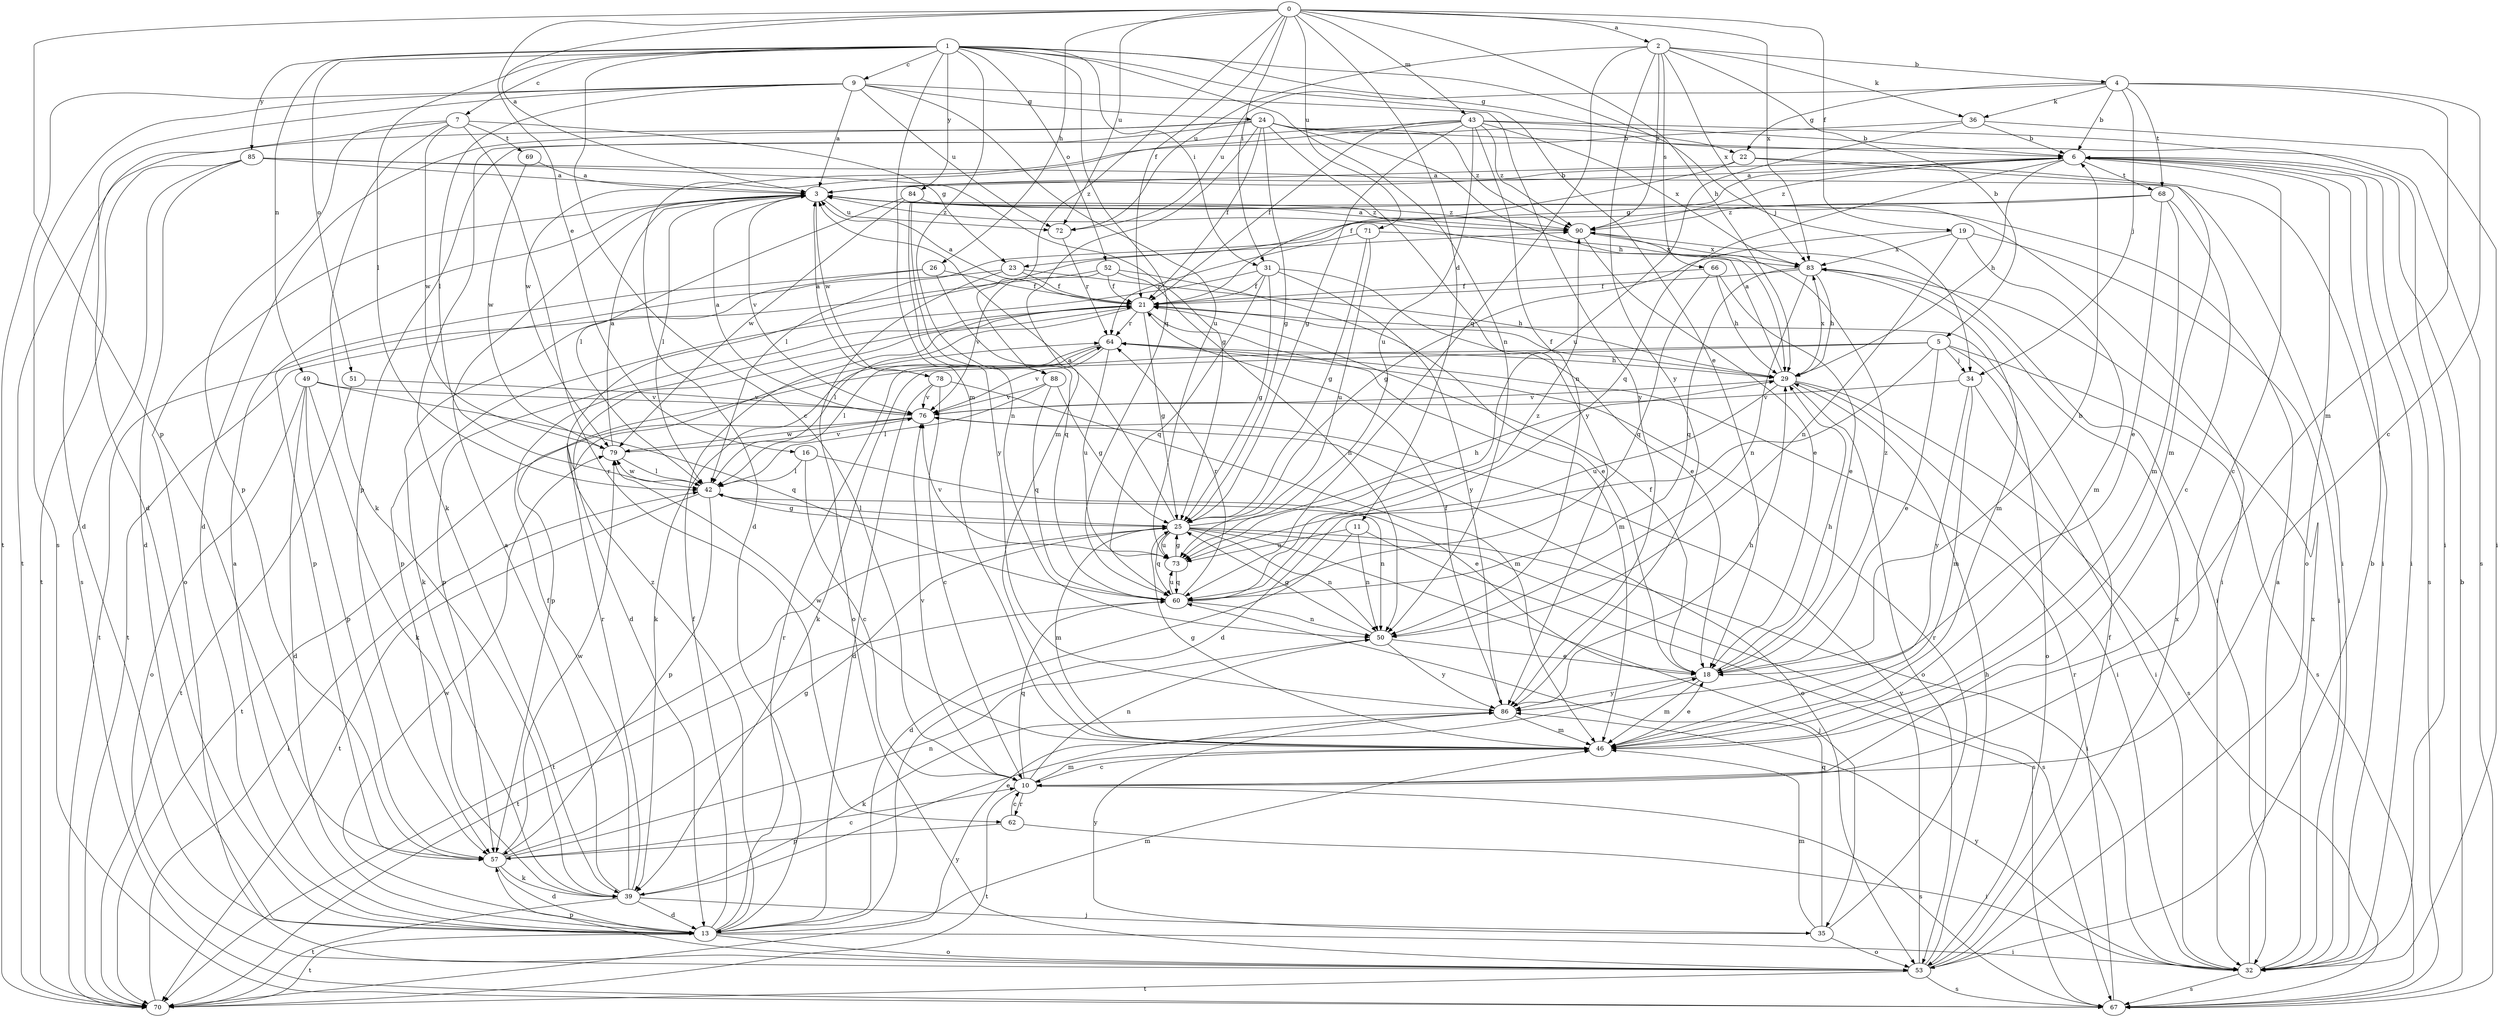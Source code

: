 strict digraph  {
0;
1;
2;
3;
4;
5;
6;
7;
9;
10;
11;
13;
16;
18;
19;
21;
22;
23;
24;
25;
26;
29;
31;
32;
34;
35;
36;
39;
42;
43;
46;
49;
50;
51;
52;
53;
57;
60;
62;
64;
66;
67;
68;
69;
70;
71;
72;
73;
76;
78;
79;
83;
84;
85;
86;
88;
90;
0 -> 2  [label=a];
0 -> 3  [label=a];
0 -> 11  [label=d];
0 -> 16  [label=e];
0 -> 19  [label=f];
0 -> 21  [label=f];
0 -> 26  [label=h];
0 -> 29  [label=h];
0 -> 31  [label=i];
0 -> 43  [label=m];
0 -> 57  [label=p];
0 -> 71  [label=u];
0 -> 72  [label=u];
0 -> 83  [label=x];
0 -> 88  [label=z];
1 -> 7  [label=c];
1 -> 9  [label=c];
1 -> 10  [label=c];
1 -> 18  [label=e];
1 -> 22  [label=g];
1 -> 31  [label=i];
1 -> 34  [label=j];
1 -> 42  [label=l];
1 -> 46  [label=m];
1 -> 49  [label=n];
1 -> 50  [label=n];
1 -> 51  [label=o];
1 -> 52  [label=o];
1 -> 60  [label=q];
1 -> 84  [label=y];
1 -> 85  [label=y];
1 -> 88  [label=z];
2 -> 4  [label=b];
2 -> 5  [label=b];
2 -> 36  [label=k];
2 -> 60  [label=q];
2 -> 66  [label=s];
2 -> 72  [label=u];
2 -> 83  [label=x];
2 -> 86  [label=y];
2 -> 90  [label=z];
3 -> 6  [label=b];
3 -> 32  [label=i];
3 -> 42  [label=l];
3 -> 53  [label=o];
3 -> 72  [label=u];
3 -> 76  [label=v];
3 -> 78  [label=w];
3 -> 90  [label=z];
4 -> 6  [label=b];
4 -> 10  [label=c];
4 -> 22  [label=g];
4 -> 34  [label=j];
4 -> 36  [label=k];
4 -> 46  [label=m];
4 -> 68  [label=t];
4 -> 72  [label=u];
5 -> 13  [label=d];
5 -> 18  [label=e];
5 -> 34  [label=j];
5 -> 39  [label=k];
5 -> 53  [label=o];
5 -> 57  [label=p];
5 -> 67  [label=s];
6 -> 3  [label=a];
6 -> 10  [label=c];
6 -> 23  [label=g];
6 -> 29  [label=h];
6 -> 32  [label=i];
6 -> 53  [label=o];
6 -> 60  [label=q];
6 -> 67  [label=s];
6 -> 68  [label=t];
6 -> 90  [label=z];
7 -> 13  [label=d];
7 -> 23  [label=g];
7 -> 39  [label=k];
7 -> 57  [label=p];
7 -> 62  [label=r];
7 -> 69  [label=t];
7 -> 79  [label=w];
9 -> 3  [label=a];
9 -> 13  [label=d];
9 -> 24  [label=g];
9 -> 42  [label=l];
9 -> 67  [label=s];
9 -> 70  [label=t];
9 -> 72  [label=u];
9 -> 73  [label=u];
9 -> 86  [label=y];
10 -> 46  [label=m];
10 -> 50  [label=n];
10 -> 60  [label=q];
10 -> 62  [label=r];
10 -> 67  [label=s];
10 -> 70  [label=t];
10 -> 76  [label=v];
11 -> 13  [label=d];
11 -> 50  [label=n];
11 -> 67  [label=s];
11 -> 73  [label=u];
13 -> 3  [label=a];
13 -> 21  [label=f];
13 -> 32  [label=i];
13 -> 46  [label=m];
13 -> 53  [label=o];
13 -> 64  [label=r];
13 -> 70  [label=t];
13 -> 79  [label=w];
13 -> 90  [label=z];
16 -> 10  [label=c];
16 -> 18  [label=e];
16 -> 42  [label=l];
18 -> 6  [label=b];
18 -> 21  [label=f];
18 -> 29  [label=h];
18 -> 46  [label=m];
18 -> 86  [label=y];
18 -> 90  [label=z];
19 -> 25  [label=g];
19 -> 32  [label=i];
19 -> 46  [label=m];
19 -> 50  [label=n];
19 -> 83  [label=x];
21 -> 3  [label=a];
21 -> 13  [label=d];
21 -> 25  [label=g];
21 -> 42  [label=l];
21 -> 46  [label=m];
21 -> 57  [label=p];
21 -> 64  [label=r];
22 -> 3  [label=a];
22 -> 21  [label=f];
22 -> 32  [label=i];
22 -> 46  [label=m];
23 -> 21  [label=f];
23 -> 29  [label=h];
23 -> 53  [label=o];
23 -> 70  [label=t];
24 -> 6  [label=b];
24 -> 13  [label=d];
24 -> 21  [label=f];
24 -> 25  [label=g];
24 -> 29  [label=h];
24 -> 32  [label=i];
24 -> 39  [label=k];
24 -> 46  [label=m];
24 -> 70  [label=t];
24 -> 86  [label=y];
24 -> 90  [label=z];
25 -> 3  [label=a];
25 -> 29  [label=h];
25 -> 32  [label=i];
25 -> 35  [label=j];
25 -> 42  [label=l];
25 -> 46  [label=m];
25 -> 50  [label=n];
25 -> 60  [label=q];
25 -> 67  [label=s];
25 -> 70  [label=t];
25 -> 73  [label=u];
26 -> 21  [label=f];
26 -> 39  [label=k];
26 -> 57  [label=p];
26 -> 60  [label=q];
29 -> 3  [label=a];
29 -> 21  [label=f];
29 -> 32  [label=i];
29 -> 53  [label=o];
29 -> 67  [label=s];
29 -> 73  [label=u];
29 -> 76  [label=v];
29 -> 83  [label=x];
31 -> 18  [label=e];
31 -> 21  [label=f];
31 -> 25  [label=g];
31 -> 57  [label=p];
31 -> 60  [label=q];
31 -> 86  [label=y];
32 -> 3  [label=a];
32 -> 67  [label=s];
32 -> 83  [label=x];
32 -> 86  [label=y];
34 -> 32  [label=i];
34 -> 46  [label=m];
34 -> 76  [label=v];
34 -> 86  [label=y];
35 -> 46  [label=m];
35 -> 53  [label=o];
35 -> 60  [label=q];
35 -> 64  [label=r];
35 -> 86  [label=y];
36 -> 6  [label=b];
36 -> 32  [label=i];
36 -> 73  [label=u];
36 -> 79  [label=w];
39 -> 3  [label=a];
39 -> 13  [label=d];
39 -> 18  [label=e];
39 -> 21  [label=f];
39 -> 35  [label=j];
39 -> 64  [label=r];
39 -> 70  [label=t];
42 -> 25  [label=g];
42 -> 50  [label=n];
42 -> 57  [label=p];
42 -> 70  [label=t];
42 -> 79  [label=w];
43 -> 6  [label=b];
43 -> 13  [label=d];
43 -> 21  [label=f];
43 -> 25  [label=g];
43 -> 50  [label=n];
43 -> 57  [label=p];
43 -> 67  [label=s];
43 -> 73  [label=u];
43 -> 83  [label=x];
43 -> 90  [label=z];
46 -> 10  [label=c];
46 -> 18  [label=e];
46 -> 25  [label=g];
46 -> 79  [label=w];
49 -> 13  [label=d];
49 -> 39  [label=k];
49 -> 53  [label=o];
49 -> 57  [label=p];
49 -> 60  [label=q];
49 -> 76  [label=v];
50 -> 18  [label=e];
50 -> 25  [label=g];
50 -> 86  [label=y];
51 -> 70  [label=t];
51 -> 76  [label=v];
52 -> 18  [label=e];
52 -> 21  [label=f];
52 -> 50  [label=n];
52 -> 70  [label=t];
52 -> 76  [label=v];
53 -> 6  [label=b];
53 -> 21  [label=f];
53 -> 29  [label=h];
53 -> 57  [label=p];
53 -> 67  [label=s];
53 -> 70  [label=t];
53 -> 76  [label=v];
53 -> 83  [label=x];
57 -> 10  [label=c];
57 -> 13  [label=d];
57 -> 25  [label=g];
57 -> 39  [label=k];
57 -> 50  [label=n];
57 -> 79  [label=w];
60 -> 50  [label=n];
60 -> 64  [label=r];
60 -> 70  [label=t];
60 -> 73  [label=u];
60 -> 90  [label=z];
62 -> 10  [label=c];
62 -> 32  [label=i];
62 -> 57  [label=p];
64 -> 29  [label=h];
64 -> 39  [label=k];
64 -> 42  [label=l];
64 -> 73  [label=u];
64 -> 76  [label=v];
66 -> 18  [label=e];
66 -> 21  [label=f];
66 -> 29  [label=h];
66 -> 60  [label=q];
67 -> 6  [label=b];
67 -> 64  [label=r];
68 -> 10  [label=c];
68 -> 18  [label=e];
68 -> 42  [label=l];
68 -> 46  [label=m];
68 -> 90  [label=z];
69 -> 3  [label=a];
69 -> 79  [label=w];
70 -> 42  [label=l];
70 -> 86  [label=y];
71 -> 25  [label=g];
71 -> 64  [label=r];
71 -> 73  [label=u];
71 -> 83  [label=x];
72 -> 64  [label=r];
73 -> 25  [label=g];
73 -> 60  [label=q];
73 -> 76  [label=v];
76 -> 3  [label=a];
76 -> 53  [label=o];
76 -> 70  [label=t];
76 -> 79  [label=w];
78 -> 3  [label=a];
78 -> 10  [label=c];
78 -> 13  [label=d];
78 -> 46  [label=m];
78 -> 76  [label=v];
79 -> 3  [label=a];
79 -> 42  [label=l];
79 -> 76  [label=v];
83 -> 21  [label=f];
83 -> 29  [label=h];
83 -> 46  [label=m];
83 -> 50  [label=n];
83 -> 60  [label=q];
84 -> 42  [label=l];
84 -> 50  [label=n];
84 -> 79  [label=w];
84 -> 86  [label=y];
84 -> 90  [label=z];
85 -> 3  [label=a];
85 -> 13  [label=d];
85 -> 25  [label=g];
85 -> 32  [label=i];
85 -> 67  [label=s];
85 -> 70  [label=t];
86 -> 21  [label=f];
86 -> 29  [label=h];
86 -> 39  [label=k];
86 -> 46  [label=m];
88 -> 25  [label=g];
88 -> 42  [label=l];
88 -> 60  [label=q];
88 -> 76  [label=v];
90 -> 3  [label=a];
90 -> 18  [label=e];
90 -> 32  [label=i];
90 -> 83  [label=x];
}
